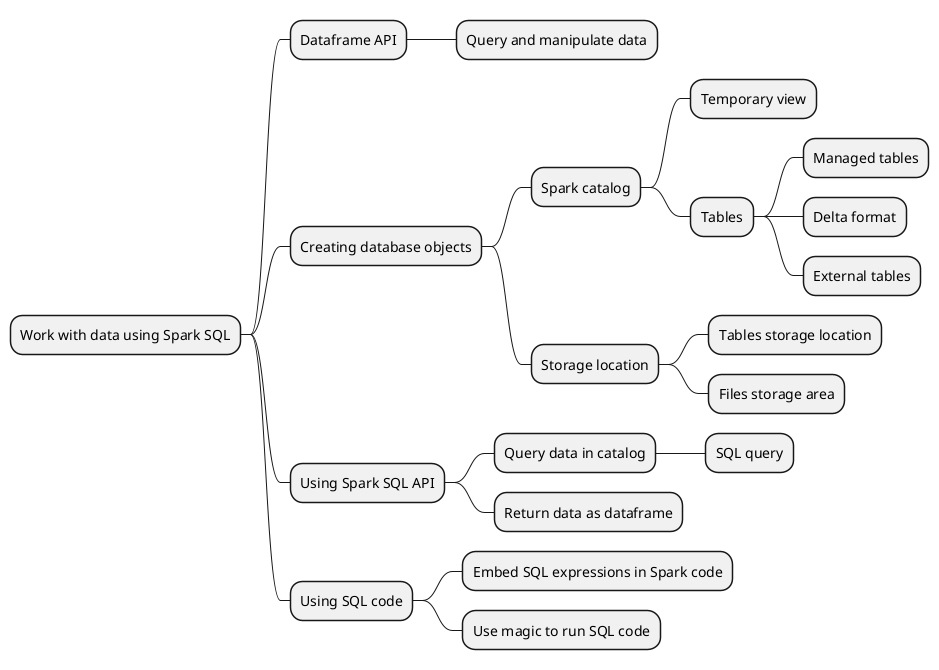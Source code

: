 @startmindmap
* Work with data using Spark SQL
** Dataframe API
*** Query and manipulate data
** Creating database objects
*** Spark catalog
**** Temporary view
**** Tables
***** Managed tables
***** Delta format
***** External tables
*** Storage location
**** Tables storage location
**** Files storage area
** Using Spark SQL API
*** Query data in catalog
**** SQL query
*** Return data as dataframe
** Using SQL code
*** Embed SQL expressions in Spark code
*** Use magic to run SQL code
@endmindmap